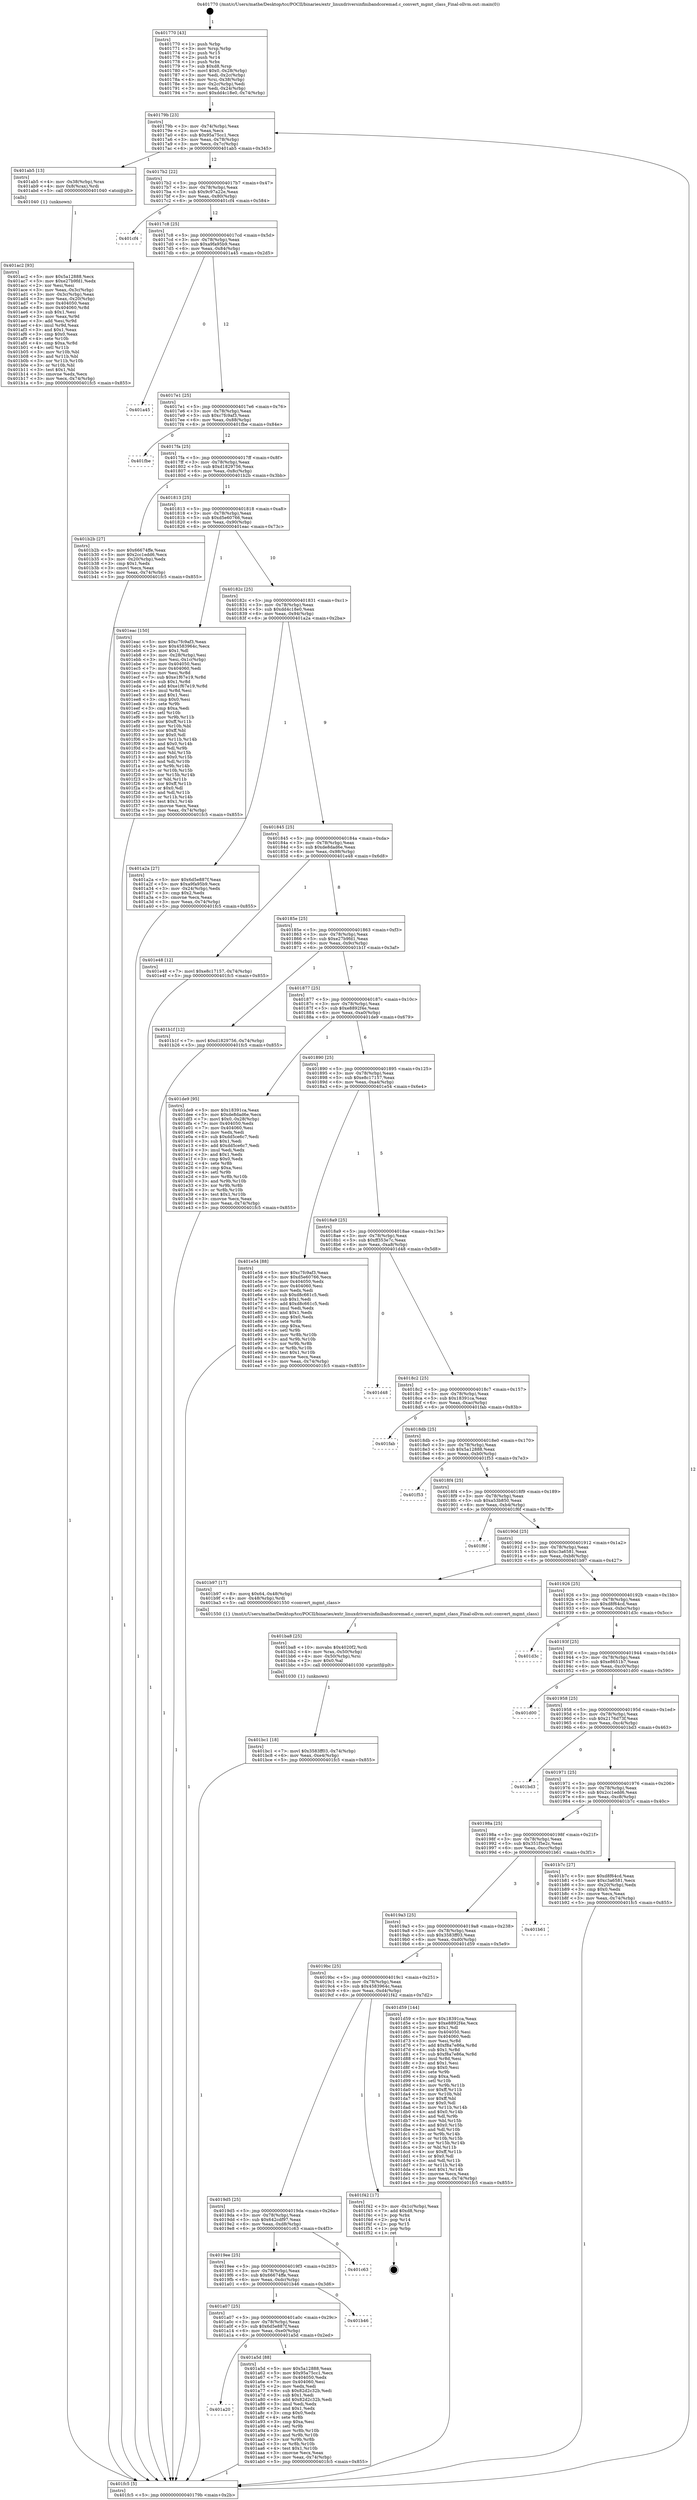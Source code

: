 digraph "0x401770" {
  label = "0x401770 (/mnt/c/Users/mathe/Desktop/tcc/POCII/binaries/extr_linuxdriversinfinibandcoremad.c_convert_mgmt_class_Final-ollvm.out::main(0))"
  labelloc = "t"
  node[shape=record]

  Entry [label="",width=0.3,height=0.3,shape=circle,fillcolor=black,style=filled]
  "0x40179b" [label="{
     0x40179b [23]\l
     | [instrs]\l
     &nbsp;&nbsp;0x40179b \<+3\>: mov -0x74(%rbp),%eax\l
     &nbsp;&nbsp;0x40179e \<+2\>: mov %eax,%ecx\l
     &nbsp;&nbsp;0x4017a0 \<+6\>: sub $0x95a75cc1,%ecx\l
     &nbsp;&nbsp;0x4017a6 \<+3\>: mov %eax,-0x78(%rbp)\l
     &nbsp;&nbsp;0x4017a9 \<+3\>: mov %ecx,-0x7c(%rbp)\l
     &nbsp;&nbsp;0x4017ac \<+6\>: je 0000000000401ab5 \<main+0x345\>\l
  }"]
  "0x401ab5" [label="{
     0x401ab5 [13]\l
     | [instrs]\l
     &nbsp;&nbsp;0x401ab5 \<+4\>: mov -0x38(%rbp),%rax\l
     &nbsp;&nbsp;0x401ab9 \<+4\>: mov 0x8(%rax),%rdi\l
     &nbsp;&nbsp;0x401abd \<+5\>: call 0000000000401040 \<atoi@plt\>\l
     | [calls]\l
     &nbsp;&nbsp;0x401040 \{1\} (unknown)\l
  }"]
  "0x4017b2" [label="{
     0x4017b2 [22]\l
     | [instrs]\l
     &nbsp;&nbsp;0x4017b2 \<+5\>: jmp 00000000004017b7 \<main+0x47\>\l
     &nbsp;&nbsp;0x4017b7 \<+3\>: mov -0x78(%rbp),%eax\l
     &nbsp;&nbsp;0x4017ba \<+5\>: sub $0x9c97a22e,%eax\l
     &nbsp;&nbsp;0x4017bf \<+3\>: mov %eax,-0x80(%rbp)\l
     &nbsp;&nbsp;0x4017c2 \<+6\>: je 0000000000401cf4 \<main+0x584\>\l
  }"]
  Exit [label="",width=0.3,height=0.3,shape=circle,fillcolor=black,style=filled,peripheries=2]
  "0x401cf4" [label="{
     0x401cf4\l
  }", style=dashed]
  "0x4017c8" [label="{
     0x4017c8 [25]\l
     | [instrs]\l
     &nbsp;&nbsp;0x4017c8 \<+5\>: jmp 00000000004017cd \<main+0x5d\>\l
     &nbsp;&nbsp;0x4017cd \<+3\>: mov -0x78(%rbp),%eax\l
     &nbsp;&nbsp;0x4017d0 \<+5\>: sub $0xa9fa95b9,%eax\l
     &nbsp;&nbsp;0x4017d5 \<+6\>: mov %eax,-0x84(%rbp)\l
     &nbsp;&nbsp;0x4017db \<+6\>: je 0000000000401a45 \<main+0x2d5\>\l
  }"]
  "0x401bc1" [label="{
     0x401bc1 [18]\l
     | [instrs]\l
     &nbsp;&nbsp;0x401bc1 \<+7\>: movl $0x3583ff03,-0x74(%rbp)\l
     &nbsp;&nbsp;0x401bc8 \<+6\>: mov %eax,-0xe4(%rbp)\l
     &nbsp;&nbsp;0x401bce \<+5\>: jmp 0000000000401fc5 \<main+0x855\>\l
  }"]
  "0x401a45" [label="{
     0x401a45\l
  }", style=dashed]
  "0x4017e1" [label="{
     0x4017e1 [25]\l
     | [instrs]\l
     &nbsp;&nbsp;0x4017e1 \<+5\>: jmp 00000000004017e6 \<main+0x76\>\l
     &nbsp;&nbsp;0x4017e6 \<+3\>: mov -0x78(%rbp),%eax\l
     &nbsp;&nbsp;0x4017e9 \<+5\>: sub $0xc7fc9af3,%eax\l
     &nbsp;&nbsp;0x4017ee \<+6\>: mov %eax,-0x88(%rbp)\l
     &nbsp;&nbsp;0x4017f4 \<+6\>: je 0000000000401fbe \<main+0x84e\>\l
  }"]
  "0x401ba8" [label="{
     0x401ba8 [25]\l
     | [instrs]\l
     &nbsp;&nbsp;0x401ba8 \<+10\>: movabs $0x4020f2,%rdi\l
     &nbsp;&nbsp;0x401bb2 \<+4\>: mov %rax,-0x50(%rbp)\l
     &nbsp;&nbsp;0x401bb6 \<+4\>: mov -0x50(%rbp),%rsi\l
     &nbsp;&nbsp;0x401bba \<+2\>: mov $0x0,%al\l
     &nbsp;&nbsp;0x401bbc \<+5\>: call 0000000000401030 \<printf@plt\>\l
     | [calls]\l
     &nbsp;&nbsp;0x401030 \{1\} (unknown)\l
  }"]
  "0x401fbe" [label="{
     0x401fbe\l
  }", style=dashed]
  "0x4017fa" [label="{
     0x4017fa [25]\l
     | [instrs]\l
     &nbsp;&nbsp;0x4017fa \<+5\>: jmp 00000000004017ff \<main+0x8f\>\l
     &nbsp;&nbsp;0x4017ff \<+3\>: mov -0x78(%rbp),%eax\l
     &nbsp;&nbsp;0x401802 \<+5\>: sub $0xd1829756,%eax\l
     &nbsp;&nbsp;0x401807 \<+6\>: mov %eax,-0x8c(%rbp)\l
     &nbsp;&nbsp;0x40180d \<+6\>: je 0000000000401b2b \<main+0x3bb\>\l
  }"]
  "0x401ac2" [label="{
     0x401ac2 [93]\l
     | [instrs]\l
     &nbsp;&nbsp;0x401ac2 \<+5\>: mov $0x5a12888,%ecx\l
     &nbsp;&nbsp;0x401ac7 \<+5\>: mov $0xe27b9fd1,%edx\l
     &nbsp;&nbsp;0x401acc \<+2\>: xor %esi,%esi\l
     &nbsp;&nbsp;0x401ace \<+3\>: mov %eax,-0x3c(%rbp)\l
     &nbsp;&nbsp;0x401ad1 \<+3\>: mov -0x3c(%rbp),%eax\l
     &nbsp;&nbsp;0x401ad4 \<+3\>: mov %eax,-0x20(%rbp)\l
     &nbsp;&nbsp;0x401ad7 \<+7\>: mov 0x404050,%eax\l
     &nbsp;&nbsp;0x401ade \<+8\>: mov 0x404060,%r8d\l
     &nbsp;&nbsp;0x401ae6 \<+3\>: sub $0x1,%esi\l
     &nbsp;&nbsp;0x401ae9 \<+3\>: mov %eax,%r9d\l
     &nbsp;&nbsp;0x401aec \<+3\>: add %esi,%r9d\l
     &nbsp;&nbsp;0x401aef \<+4\>: imul %r9d,%eax\l
     &nbsp;&nbsp;0x401af3 \<+3\>: and $0x1,%eax\l
     &nbsp;&nbsp;0x401af6 \<+3\>: cmp $0x0,%eax\l
     &nbsp;&nbsp;0x401af9 \<+4\>: sete %r10b\l
     &nbsp;&nbsp;0x401afd \<+4\>: cmp $0xa,%r8d\l
     &nbsp;&nbsp;0x401b01 \<+4\>: setl %r11b\l
     &nbsp;&nbsp;0x401b05 \<+3\>: mov %r10b,%bl\l
     &nbsp;&nbsp;0x401b08 \<+3\>: and %r11b,%bl\l
     &nbsp;&nbsp;0x401b0b \<+3\>: xor %r11b,%r10b\l
     &nbsp;&nbsp;0x401b0e \<+3\>: or %r10b,%bl\l
     &nbsp;&nbsp;0x401b11 \<+3\>: test $0x1,%bl\l
     &nbsp;&nbsp;0x401b14 \<+3\>: cmovne %edx,%ecx\l
     &nbsp;&nbsp;0x401b17 \<+3\>: mov %ecx,-0x74(%rbp)\l
     &nbsp;&nbsp;0x401b1a \<+5\>: jmp 0000000000401fc5 \<main+0x855\>\l
  }"]
  "0x401b2b" [label="{
     0x401b2b [27]\l
     | [instrs]\l
     &nbsp;&nbsp;0x401b2b \<+5\>: mov $0x66674ffe,%eax\l
     &nbsp;&nbsp;0x401b30 \<+5\>: mov $0x2cc1edd6,%ecx\l
     &nbsp;&nbsp;0x401b35 \<+3\>: mov -0x20(%rbp),%edx\l
     &nbsp;&nbsp;0x401b38 \<+3\>: cmp $0x1,%edx\l
     &nbsp;&nbsp;0x401b3b \<+3\>: cmovl %ecx,%eax\l
     &nbsp;&nbsp;0x401b3e \<+3\>: mov %eax,-0x74(%rbp)\l
     &nbsp;&nbsp;0x401b41 \<+5\>: jmp 0000000000401fc5 \<main+0x855\>\l
  }"]
  "0x401813" [label="{
     0x401813 [25]\l
     | [instrs]\l
     &nbsp;&nbsp;0x401813 \<+5\>: jmp 0000000000401818 \<main+0xa8\>\l
     &nbsp;&nbsp;0x401818 \<+3\>: mov -0x78(%rbp),%eax\l
     &nbsp;&nbsp;0x40181b \<+5\>: sub $0xd5e60766,%eax\l
     &nbsp;&nbsp;0x401820 \<+6\>: mov %eax,-0x90(%rbp)\l
     &nbsp;&nbsp;0x401826 \<+6\>: je 0000000000401eac \<main+0x73c\>\l
  }"]
  "0x401a20" [label="{
     0x401a20\l
  }", style=dashed]
  "0x401eac" [label="{
     0x401eac [150]\l
     | [instrs]\l
     &nbsp;&nbsp;0x401eac \<+5\>: mov $0xc7fc9af3,%eax\l
     &nbsp;&nbsp;0x401eb1 \<+5\>: mov $0x4583964c,%ecx\l
     &nbsp;&nbsp;0x401eb6 \<+2\>: mov $0x1,%dl\l
     &nbsp;&nbsp;0x401eb8 \<+3\>: mov -0x28(%rbp),%esi\l
     &nbsp;&nbsp;0x401ebb \<+3\>: mov %esi,-0x1c(%rbp)\l
     &nbsp;&nbsp;0x401ebe \<+7\>: mov 0x404050,%esi\l
     &nbsp;&nbsp;0x401ec5 \<+7\>: mov 0x404060,%edi\l
     &nbsp;&nbsp;0x401ecc \<+3\>: mov %esi,%r8d\l
     &nbsp;&nbsp;0x401ecf \<+7\>: sub $0xe1f67e19,%r8d\l
     &nbsp;&nbsp;0x401ed6 \<+4\>: sub $0x1,%r8d\l
     &nbsp;&nbsp;0x401eda \<+7\>: add $0xe1f67e19,%r8d\l
     &nbsp;&nbsp;0x401ee1 \<+4\>: imul %r8d,%esi\l
     &nbsp;&nbsp;0x401ee5 \<+3\>: and $0x1,%esi\l
     &nbsp;&nbsp;0x401ee8 \<+3\>: cmp $0x0,%esi\l
     &nbsp;&nbsp;0x401eeb \<+4\>: sete %r9b\l
     &nbsp;&nbsp;0x401eef \<+3\>: cmp $0xa,%edi\l
     &nbsp;&nbsp;0x401ef2 \<+4\>: setl %r10b\l
     &nbsp;&nbsp;0x401ef6 \<+3\>: mov %r9b,%r11b\l
     &nbsp;&nbsp;0x401ef9 \<+4\>: xor $0xff,%r11b\l
     &nbsp;&nbsp;0x401efd \<+3\>: mov %r10b,%bl\l
     &nbsp;&nbsp;0x401f00 \<+3\>: xor $0xff,%bl\l
     &nbsp;&nbsp;0x401f03 \<+3\>: xor $0x0,%dl\l
     &nbsp;&nbsp;0x401f06 \<+3\>: mov %r11b,%r14b\l
     &nbsp;&nbsp;0x401f09 \<+4\>: and $0x0,%r14b\l
     &nbsp;&nbsp;0x401f0d \<+3\>: and %dl,%r9b\l
     &nbsp;&nbsp;0x401f10 \<+3\>: mov %bl,%r15b\l
     &nbsp;&nbsp;0x401f13 \<+4\>: and $0x0,%r15b\l
     &nbsp;&nbsp;0x401f17 \<+3\>: and %dl,%r10b\l
     &nbsp;&nbsp;0x401f1a \<+3\>: or %r9b,%r14b\l
     &nbsp;&nbsp;0x401f1d \<+3\>: or %r10b,%r15b\l
     &nbsp;&nbsp;0x401f20 \<+3\>: xor %r15b,%r14b\l
     &nbsp;&nbsp;0x401f23 \<+3\>: or %bl,%r11b\l
     &nbsp;&nbsp;0x401f26 \<+4\>: xor $0xff,%r11b\l
     &nbsp;&nbsp;0x401f2a \<+3\>: or $0x0,%dl\l
     &nbsp;&nbsp;0x401f2d \<+3\>: and %dl,%r11b\l
     &nbsp;&nbsp;0x401f30 \<+3\>: or %r11b,%r14b\l
     &nbsp;&nbsp;0x401f33 \<+4\>: test $0x1,%r14b\l
     &nbsp;&nbsp;0x401f37 \<+3\>: cmovne %ecx,%eax\l
     &nbsp;&nbsp;0x401f3a \<+3\>: mov %eax,-0x74(%rbp)\l
     &nbsp;&nbsp;0x401f3d \<+5\>: jmp 0000000000401fc5 \<main+0x855\>\l
  }"]
  "0x40182c" [label="{
     0x40182c [25]\l
     | [instrs]\l
     &nbsp;&nbsp;0x40182c \<+5\>: jmp 0000000000401831 \<main+0xc1\>\l
     &nbsp;&nbsp;0x401831 \<+3\>: mov -0x78(%rbp),%eax\l
     &nbsp;&nbsp;0x401834 \<+5\>: sub $0xdd4c18e0,%eax\l
     &nbsp;&nbsp;0x401839 \<+6\>: mov %eax,-0x94(%rbp)\l
     &nbsp;&nbsp;0x40183f \<+6\>: je 0000000000401a2a \<main+0x2ba\>\l
  }"]
  "0x401a5d" [label="{
     0x401a5d [88]\l
     | [instrs]\l
     &nbsp;&nbsp;0x401a5d \<+5\>: mov $0x5a12888,%eax\l
     &nbsp;&nbsp;0x401a62 \<+5\>: mov $0x95a75cc1,%ecx\l
     &nbsp;&nbsp;0x401a67 \<+7\>: mov 0x404050,%edx\l
     &nbsp;&nbsp;0x401a6e \<+7\>: mov 0x404060,%esi\l
     &nbsp;&nbsp;0x401a75 \<+2\>: mov %edx,%edi\l
     &nbsp;&nbsp;0x401a77 \<+6\>: sub $0x82d2c32b,%edi\l
     &nbsp;&nbsp;0x401a7d \<+3\>: sub $0x1,%edi\l
     &nbsp;&nbsp;0x401a80 \<+6\>: add $0x82d2c32b,%edi\l
     &nbsp;&nbsp;0x401a86 \<+3\>: imul %edi,%edx\l
     &nbsp;&nbsp;0x401a89 \<+3\>: and $0x1,%edx\l
     &nbsp;&nbsp;0x401a8c \<+3\>: cmp $0x0,%edx\l
     &nbsp;&nbsp;0x401a8f \<+4\>: sete %r8b\l
     &nbsp;&nbsp;0x401a93 \<+3\>: cmp $0xa,%esi\l
     &nbsp;&nbsp;0x401a96 \<+4\>: setl %r9b\l
     &nbsp;&nbsp;0x401a9a \<+3\>: mov %r8b,%r10b\l
     &nbsp;&nbsp;0x401a9d \<+3\>: and %r9b,%r10b\l
     &nbsp;&nbsp;0x401aa0 \<+3\>: xor %r9b,%r8b\l
     &nbsp;&nbsp;0x401aa3 \<+3\>: or %r8b,%r10b\l
     &nbsp;&nbsp;0x401aa6 \<+4\>: test $0x1,%r10b\l
     &nbsp;&nbsp;0x401aaa \<+3\>: cmovne %ecx,%eax\l
     &nbsp;&nbsp;0x401aad \<+3\>: mov %eax,-0x74(%rbp)\l
     &nbsp;&nbsp;0x401ab0 \<+5\>: jmp 0000000000401fc5 \<main+0x855\>\l
  }"]
  "0x401a2a" [label="{
     0x401a2a [27]\l
     | [instrs]\l
     &nbsp;&nbsp;0x401a2a \<+5\>: mov $0x6d5e887f,%eax\l
     &nbsp;&nbsp;0x401a2f \<+5\>: mov $0xa9fa95b9,%ecx\l
     &nbsp;&nbsp;0x401a34 \<+3\>: mov -0x24(%rbp),%edx\l
     &nbsp;&nbsp;0x401a37 \<+3\>: cmp $0x2,%edx\l
     &nbsp;&nbsp;0x401a3a \<+3\>: cmovne %ecx,%eax\l
     &nbsp;&nbsp;0x401a3d \<+3\>: mov %eax,-0x74(%rbp)\l
     &nbsp;&nbsp;0x401a40 \<+5\>: jmp 0000000000401fc5 \<main+0x855\>\l
  }"]
  "0x401845" [label="{
     0x401845 [25]\l
     | [instrs]\l
     &nbsp;&nbsp;0x401845 \<+5\>: jmp 000000000040184a \<main+0xda\>\l
     &nbsp;&nbsp;0x40184a \<+3\>: mov -0x78(%rbp),%eax\l
     &nbsp;&nbsp;0x40184d \<+5\>: sub $0xde8dad6e,%eax\l
     &nbsp;&nbsp;0x401852 \<+6\>: mov %eax,-0x98(%rbp)\l
     &nbsp;&nbsp;0x401858 \<+6\>: je 0000000000401e48 \<main+0x6d8\>\l
  }"]
  "0x401fc5" [label="{
     0x401fc5 [5]\l
     | [instrs]\l
     &nbsp;&nbsp;0x401fc5 \<+5\>: jmp 000000000040179b \<main+0x2b\>\l
  }"]
  "0x401770" [label="{
     0x401770 [43]\l
     | [instrs]\l
     &nbsp;&nbsp;0x401770 \<+1\>: push %rbp\l
     &nbsp;&nbsp;0x401771 \<+3\>: mov %rsp,%rbp\l
     &nbsp;&nbsp;0x401774 \<+2\>: push %r15\l
     &nbsp;&nbsp;0x401776 \<+2\>: push %r14\l
     &nbsp;&nbsp;0x401778 \<+1\>: push %rbx\l
     &nbsp;&nbsp;0x401779 \<+7\>: sub $0xd8,%rsp\l
     &nbsp;&nbsp;0x401780 \<+7\>: movl $0x0,-0x28(%rbp)\l
     &nbsp;&nbsp;0x401787 \<+3\>: mov %edi,-0x2c(%rbp)\l
     &nbsp;&nbsp;0x40178a \<+4\>: mov %rsi,-0x38(%rbp)\l
     &nbsp;&nbsp;0x40178e \<+3\>: mov -0x2c(%rbp),%edi\l
     &nbsp;&nbsp;0x401791 \<+3\>: mov %edi,-0x24(%rbp)\l
     &nbsp;&nbsp;0x401794 \<+7\>: movl $0xdd4c18e0,-0x74(%rbp)\l
  }"]
  "0x401a07" [label="{
     0x401a07 [25]\l
     | [instrs]\l
     &nbsp;&nbsp;0x401a07 \<+5\>: jmp 0000000000401a0c \<main+0x29c\>\l
     &nbsp;&nbsp;0x401a0c \<+3\>: mov -0x78(%rbp),%eax\l
     &nbsp;&nbsp;0x401a0f \<+5\>: sub $0x6d5e887f,%eax\l
     &nbsp;&nbsp;0x401a14 \<+6\>: mov %eax,-0xe0(%rbp)\l
     &nbsp;&nbsp;0x401a1a \<+6\>: je 0000000000401a5d \<main+0x2ed\>\l
  }"]
  "0x401e48" [label="{
     0x401e48 [12]\l
     | [instrs]\l
     &nbsp;&nbsp;0x401e48 \<+7\>: movl $0xe8c17157,-0x74(%rbp)\l
     &nbsp;&nbsp;0x401e4f \<+5\>: jmp 0000000000401fc5 \<main+0x855\>\l
  }"]
  "0x40185e" [label="{
     0x40185e [25]\l
     | [instrs]\l
     &nbsp;&nbsp;0x40185e \<+5\>: jmp 0000000000401863 \<main+0xf3\>\l
     &nbsp;&nbsp;0x401863 \<+3\>: mov -0x78(%rbp),%eax\l
     &nbsp;&nbsp;0x401866 \<+5\>: sub $0xe27b9fd1,%eax\l
     &nbsp;&nbsp;0x40186b \<+6\>: mov %eax,-0x9c(%rbp)\l
     &nbsp;&nbsp;0x401871 \<+6\>: je 0000000000401b1f \<main+0x3af\>\l
  }"]
  "0x401b46" [label="{
     0x401b46\l
  }", style=dashed]
  "0x401b1f" [label="{
     0x401b1f [12]\l
     | [instrs]\l
     &nbsp;&nbsp;0x401b1f \<+7\>: movl $0xd1829756,-0x74(%rbp)\l
     &nbsp;&nbsp;0x401b26 \<+5\>: jmp 0000000000401fc5 \<main+0x855\>\l
  }"]
  "0x401877" [label="{
     0x401877 [25]\l
     | [instrs]\l
     &nbsp;&nbsp;0x401877 \<+5\>: jmp 000000000040187c \<main+0x10c\>\l
     &nbsp;&nbsp;0x40187c \<+3\>: mov -0x78(%rbp),%eax\l
     &nbsp;&nbsp;0x40187f \<+5\>: sub $0xe8892f4e,%eax\l
     &nbsp;&nbsp;0x401884 \<+6\>: mov %eax,-0xa0(%rbp)\l
     &nbsp;&nbsp;0x40188a \<+6\>: je 0000000000401de9 \<main+0x679\>\l
  }"]
  "0x4019ee" [label="{
     0x4019ee [25]\l
     | [instrs]\l
     &nbsp;&nbsp;0x4019ee \<+5\>: jmp 00000000004019f3 \<main+0x283\>\l
     &nbsp;&nbsp;0x4019f3 \<+3\>: mov -0x78(%rbp),%eax\l
     &nbsp;&nbsp;0x4019f6 \<+5\>: sub $0x66674ffe,%eax\l
     &nbsp;&nbsp;0x4019fb \<+6\>: mov %eax,-0xdc(%rbp)\l
     &nbsp;&nbsp;0x401a01 \<+6\>: je 0000000000401b46 \<main+0x3d6\>\l
  }"]
  "0x401de9" [label="{
     0x401de9 [95]\l
     | [instrs]\l
     &nbsp;&nbsp;0x401de9 \<+5\>: mov $0x18391ca,%eax\l
     &nbsp;&nbsp;0x401dee \<+5\>: mov $0xde8dad6e,%ecx\l
     &nbsp;&nbsp;0x401df3 \<+7\>: movl $0x0,-0x28(%rbp)\l
     &nbsp;&nbsp;0x401dfa \<+7\>: mov 0x404050,%edx\l
     &nbsp;&nbsp;0x401e01 \<+7\>: mov 0x404060,%esi\l
     &nbsp;&nbsp;0x401e08 \<+2\>: mov %edx,%edi\l
     &nbsp;&nbsp;0x401e0a \<+6\>: sub $0xdd5ce6c7,%edi\l
     &nbsp;&nbsp;0x401e10 \<+3\>: sub $0x1,%edi\l
     &nbsp;&nbsp;0x401e13 \<+6\>: add $0xdd5ce6c7,%edi\l
     &nbsp;&nbsp;0x401e19 \<+3\>: imul %edi,%edx\l
     &nbsp;&nbsp;0x401e1c \<+3\>: and $0x1,%edx\l
     &nbsp;&nbsp;0x401e1f \<+3\>: cmp $0x0,%edx\l
     &nbsp;&nbsp;0x401e22 \<+4\>: sete %r8b\l
     &nbsp;&nbsp;0x401e26 \<+3\>: cmp $0xa,%esi\l
     &nbsp;&nbsp;0x401e29 \<+4\>: setl %r9b\l
     &nbsp;&nbsp;0x401e2d \<+3\>: mov %r8b,%r10b\l
     &nbsp;&nbsp;0x401e30 \<+3\>: and %r9b,%r10b\l
     &nbsp;&nbsp;0x401e33 \<+3\>: xor %r9b,%r8b\l
     &nbsp;&nbsp;0x401e36 \<+3\>: or %r8b,%r10b\l
     &nbsp;&nbsp;0x401e39 \<+4\>: test $0x1,%r10b\l
     &nbsp;&nbsp;0x401e3d \<+3\>: cmovne %ecx,%eax\l
     &nbsp;&nbsp;0x401e40 \<+3\>: mov %eax,-0x74(%rbp)\l
     &nbsp;&nbsp;0x401e43 \<+5\>: jmp 0000000000401fc5 \<main+0x855\>\l
  }"]
  "0x401890" [label="{
     0x401890 [25]\l
     | [instrs]\l
     &nbsp;&nbsp;0x401890 \<+5\>: jmp 0000000000401895 \<main+0x125\>\l
     &nbsp;&nbsp;0x401895 \<+3\>: mov -0x78(%rbp),%eax\l
     &nbsp;&nbsp;0x401898 \<+5\>: sub $0xe8c17157,%eax\l
     &nbsp;&nbsp;0x40189d \<+6\>: mov %eax,-0xa4(%rbp)\l
     &nbsp;&nbsp;0x4018a3 \<+6\>: je 0000000000401e54 \<main+0x6e4\>\l
  }"]
  "0x401c63" [label="{
     0x401c63\l
  }", style=dashed]
  "0x401e54" [label="{
     0x401e54 [88]\l
     | [instrs]\l
     &nbsp;&nbsp;0x401e54 \<+5\>: mov $0xc7fc9af3,%eax\l
     &nbsp;&nbsp;0x401e59 \<+5\>: mov $0xd5e60766,%ecx\l
     &nbsp;&nbsp;0x401e5e \<+7\>: mov 0x404050,%edx\l
     &nbsp;&nbsp;0x401e65 \<+7\>: mov 0x404060,%esi\l
     &nbsp;&nbsp;0x401e6c \<+2\>: mov %edx,%edi\l
     &nbsp;&nbsp;0x401e6e \<+6\>: sub $0xd8c661c5,%edi\l
     &nbsp;&nbsp;0x401e74 \<+3\>: sub $0x1,%edi\l
     &nbsp;&nbsp;0x401e77 \<+6\>: add $0xd8c661c5,%edi\l
     &nbsp;&nbsp;0x401e7d \<+3\>: imul %edi,%edx\l
     &nbsp;&nbsp;0x401e80 \<+3\>: and $0x1,%edx\l
     &nbsp;&nbsp;0x401e83 \<+3\>: cmp $0x0,%edx\l
     &nbsp;&nbsp;0x401e86 \<+4\>: sete %r8b\l
     &nbsp;&nbsp;0x401e8a \<+3\>: cmp $0xa,%esi\l
     &nbsp;&nbsp;0x401e8d \<+4\>: setl %r9b\l
     &nbsp;&nbsp;0x401e91 \<+3\>: mov %r8b,%r10b\l
     &nbsp;&nbsp;0x401e94 \<+3\>: and %r9b,%r10b\l
     &nbsp;&nbsp;0x401e97 \<+3\>: xor %r9b,%r8b\l
     &nbsp;&nbsp;0x401e9a \<+3\>: or %r8b,%r10b\l
     &nbsp;&nbsp;0x401e9d \<+4\>: test $0x1,%r10b\l
     &nbsp;&nbsp;0x401ea1 \<+3\>: cmovne %ecx,%eax\l
     &nbsp;&nbsp;0x401ea4 \<+3\>: mov %eax,-0x74(%rbp)\l
     &nbsp;&nbsp;0x401ea7 \<+5\>: jmp 0000000000401fc5 \<main+0x855\>\l
  }"]
  "0x4018a9" [label="{
     0x4018a9 [25]\l
     | [instrs]\l
     &nbsp;&nbsp;0x4018a9 \<+5\>: jmp 00000000004018ae \<main+0x13e\>\l
     &nbsp;&nbsp;0x4018ae \<+3\>: mov -0x78(%rbp),%eax\l
     &nbsp;&nbsp;0x4018b1 \<+5\>: sub $0xff353e7c,%eax\l
     &nbsp;&nbsp;0x4018b6 \<+6\>: mov %eax,-0xa8(%rbp)\l
     &nbsp;&nbsp;0x4018bc \<+6\>: je 0000000000401d48 \<main+0x5d8\>\l
  }"]
  "0x4019d5" [label="{
     0x4019d5 [25]\l
     | [instrs]\l
     &nbsp;&nbsp;0x4019d5 \<+5\>: jmp 00000000004019da \<main+0x26a\>\l
     &nbsp;&nbsp;0x4019da \<+3\>: mov -0x78(%rbp),%eax\l
     &nbsp;&nbsp;0x4019dd \<+5\>: sub $0x642cdf97,%eax\l
     &nbsp;&nbsp;0x4019e2 \<+6\>: mov %eax,-0xd8(%rbp)\l
     &nbsp;&nbsp;0x4019e8 \<+6\>: je 0000000000401c63 \<main+0x4f3\>\l
  }"]
  "0x401d48" [label="{
     0x401d48\l
  }", style=dashed]
  "0x4018c2" [label="{
     0x4018c2 [25]\l
     | [instrs]\l
     &nbsp;&nbsp;0x4018c2 \<+5\>: jmp 00000000004018c7 \<main+0x157\>\l
     &nbsp;&nbsp;0x4018c7 \<+3\>: mov -0x78(%rbp),%eax\l
     &nbsp;&nbsp;0x4018ca \<+5\>: sub $0x18391ca,%eax\l
     &nbsp;&nbsp;0x4018cf \<+6\>: mov %eax,-0xac(%rbp)\l
     &nbsp;&nbsp;0x4018d5 \<+6\>: je 0000000000401fab \<main+0x83b\>\l
  }"]
  "0x401f42" [label="{
     0x401f42 [17]\l
     | [instrs]\l
     &nbsp;&nbsp;0x401f42 \<+3\>: mov -0x1c(%rbp),%eax\l
     &nbsp;&nbsp;0x401f45 \<+7\>: add $0xd8,%rsp\l
     &nbsp;&nbsp;0x401f4c \<+1\>: pop %rbx\l
     &nbsp;&nbsp;0x401f4d \<+2\>: pop %r14\l
     &nbsp;&nbsp;0x401f4f \<+2\>: pop %r15\l
     &nbsp;&nbsp;0x401f51 \<+1\>: pop %rbp\l
     &nbsp;&nbsp;0x401f52 \<+1\>: ret\l
  }"]
  "0x401fab" [label="{
     0x401fab\l
  }", style=dashed]
  "0x4018db" [label="{
     0x4018db [25]\l
     | [instrs]\l
     &nbsp;&nbsp;0x4018db \<+5\>: jmp 00000000004018e0 \<main+0x170\>\l
     &nbsp;&nbsp;0x4018e0 \<+3\>: mov -0x78(%rbp),%eax\l
     &nbsp;&nbsp;0x4018e3 \<+5\>: sub $0x5a12888,%eax\l
     &nbsp;&nbsp;0x4018e8 \<+6\>: mov %eax,-0xb0(%rbp)\l
     &nbsp;&nbsp;0x4018ee \<+6\>: je 0000000000401f53 \<main+0x7e3\>\l
  }"]
  "0x4019bc" [label="{
     0x4019bc [25]\l
     | [instrs]\l
     &nbsp;&nbsp;0x4019bc \<+5\>: jmp 00000000004019c1 \<main+0x251\>\l
     &nbsp;&nbsp;0x4019c1 \<+3\>: mov -0x78(%rbp),%eax\l
     &nbsp;&nbsp;0x4019c4 \<+5\>: sub $0x4583964c,%eax\l
     &nbsp;&nbsp;0x4019c9 \<+6\>: mov %eax,-0xd4(%rbp)\l
     &nbsp;&nbsp;0x4019cf \<+6\>: je 0000000000401f42 \<main+0x7d2\>\l
  }"]
  "0x401f53" [label="{
     0x401f53\l
  }", style=dashed]
  "0x4018f4" [label="{
     0x4018f4 [25]\l
     | [instrs]\l
     &nbsp;&nbsp;0x4018f4 \<+5\>: jmp 00000000004018f9 \<main+0x189\>\l
     &nbsp;&nbsp;0x4018f9 \<+3\>: mov -0x78(%rbp),%eax\l
     &nbsp;&nbsp;0x4018fc \<+5\>: sub $0xa53b850,%eax\l
     &nbsp;&nbsp;0x401901 \<+6\>: mov %eax,-0xb4(%rbp)\l
     &nbsp;&nbsp;0x401907 \<+6\>: je 0000000000401f6f \<main+0x7ff\>\l
  }"]
  "0x401d59" [label="{
     0x401d59 [144]\l
     | [instrs]\l
     &nbsp;&nbsp;0x401d59 \<+5\>: mov $0x18391ca,%eax\l
     &nbsp;&nbsp;0x401d5e \<+5\>: mov $0xe8892f4e,%ecx\l
     &nbsp;&nbsp;0x401d63 \<+2\>: mov $0x1,%dl\l
     &nbsp;&nbsp;0x401d65 \<+7\>: mov 0x404050,%esi\l
     &nbsp;&nbsp;0x401d6c \<+7\>: mov 0x404060,%edi\l
     &nbsp;&nbsp;0x401d73 \<+3\>: mov %esi,%r8d\l
     &nbsp;&nbsp;0x401d76 \<+7\>: add $0xf8a7e86a,%r8d\l
     &nbsp;&nbsp;0x401d7d \<+4\>: sub $0x1,%r8d\l
     &nbsp;&nbsp;0x401d81 \<+7\>: sub $0xf8a7e86a,%r8d\l
     &nbsp;&nbsp;0x401d88 \<+4\>: imul %r8d,%esi\l
     &nbsp;&nbsp;0x401d8c \<+3\>: and $0x1,%esi\l
     &nbsp;&nbsp;0x401d8f \<+3\>: cmp $0x0,%esi\l
     &nbsp;&nbsp;0x401d92 \<+4\>: sete %r9b\l
     &nbsp;&nbsp;0x401d96 \<+3\>: cmp $0xa,%edi\l
     &nbsp;&nbsp;0x401d99 \<+4\>: setl %r10b\l
     &nbsp;&nbsp;0x401d9d \<+3\>: mov %r9b,%r11b\l
     &nbsp;&nbsp;0x401da0 \<+4\>: xor $0xff,%r11b\l
     &nbsp;&nbsp;0x401da4 \<+3\>: mov %r10b,%bl\l
     &nbsp;&nbsp;0x401da7 \<+3\>: xor $0xff,%bl\l
     &nbsp;&nbsp;0x401daa \<+3\>: xor $0x0,%dl\l
     &nbsp;&nbsp;0x401dad \<+3\>: mov %r11b,%r14b\l
     &nbsp;&nbsp;0x401db0 \<+4\>: and $0x0,%r14b\l
     &nbsp;&nbsp;0x401db4 \<+3\>: and %dl,%r9b\l
     &nbsp;&nbsp;0x401db7 \<+3\>: mov %bl,%r15b\l
     &nbsp;&nbsp;0x401dba \<+4\>: and $0x0,%r15b\l
     &nbsp;&nbsp;0x401dbe \<+3\>: and %dl,%r10b\l
     &nbsp;&nbsp;0x401dc1 \<+3\>: or %r9b,%r14b\l
     &nbsp;&nbsp;0x401dc4 \<+3\>: or %r10b,%r15b\l
     &nbsp;&nbsp;0x401dc7 \<+3\>: xor %r15b,%r14b\l
     &nbsp;&nbsp;0x401dca \<+3\>: or %bl,%r11b\l
     &nbsp;&nbsp;0x401dcd \<+4\>: xor $0xff,%r11b\l
     &nbsp;&nbsp;0x401dd1 \<+3\>: or $0x0,%dl\l
     &nbsp;&nbsp;0x401dd4 \<+3\>: and %dl,%r11b\l
     &nbsp;&nbsp;0x401dd7 \<+3\>: or %r11b,%r14b\l
     &nbsp;&nbsp;0x401dda \<+4\>: test $0x1,%r14b\l
     &nbsp;&nbsp;0x401dde \<+3\>: cmovne %ecx,%eax\l
     &nbsp;&nbsp;0x401de1 \<+3\>: mov %eax,-0x74(%rbp)\l
     &nbsp;&nbsp;0x401de4 \<+5\>: jmp 0000000000401fc5 \<main+0x855\>\l
  }"]
  "0x401f6f" [label="{
     0x401f6f\l
  }", style=dashed]
  "0x40190d" [label="{
     0x40190d [25]\l
     | [instrs]\l
     &nbsp;&nbsp;0x40190d \<+5\>: jmp 0000000000401912 \<main+0x1a2\>\l
     &nbsp;&nbsp;0x401912 \<+3\>: mov -0x78(%rbp),%eax\l
     &nbsp;&nbsp;0x401915 \<+5\>: sub $0xc3a6581,%eax\l
     &nbsp;&nbsp;0x40191a \<+6\>: mov %eax,-0xb8(%rbp)\l
     &nbsp;&nbsp;0x401920 \<+6\>: je 0000000000401b97 \<main+0x427\>\l
  }"]
  "0x4019a3" [label="{
     0x4019a3 [25]\l
     | [instrs]\l
     &nbsp;&nbsp;0x4019a3 \<+5\>: jmp 00000000004019a8 \<main+0x238\>\l
     &nbsp;&nbsp;0x4019a8 \<+3\>: mov -0x78(%rbp),%eax\l
     &nbsp;&nbsp;0x4019ab \<+5\>: sub $0x3583ff03,%eax\l
     &nbsp;&nbsp;0x4019b0 \<+6\>: mov %eax,-0xd0(%rbp)\l
     &nbsp;&nbsp;0x4019b6 \<+6\>: je 0000000000401d59 \<main+0x5e9\>\l
  }"]
  "0x401b97" [label="{
     0x401b97 [17]\l
     | [instrs]\l
     &nbsp;&nbsp;0x401b97 \<+8\>: movq $0x64,-0x48(%rbp)\l
     &nbsp;&nbsp;0x401b9f \<+4\>: mov -0x48(%rbp),%rdi\l
     &nbsp;&nbsp;0x401ba3 \<+5\>: call 0000000000401550 \<convert_mgmt_class\>\l
     | [calls]\l
     &nbsp;&nbsp;0x401550 \{1\} (/mnt/c/Users/mathe/Desktop/tcc/POCII/binaries/extr_linuxdriversinfinibandcoremad.c_convert_mgmt_class_Final-ollvm.out::convert_mgmt_class)\l
  }"]
  "0x401926" [label="{
     0x401926 [25]\l
     | [instrs]\l
     &nbsp;&nbsp;0x401926 \<+5\>: jmp 000000000040192b \<main+0x1bb\>\l
     &nbsp;&nbsp;0x40192b \<+3\>: mov -0x78(%rbp),%eax\l
     &nbsp;&nbsp;0x40192e \<+5\>: sub $0xd8f64cd,%eax\l
     &nbsp;&nbsp;0x401933 \<+6\>: mov %eax,-0xbc(%rbp)\l
     &nbsp;&nbsp;0x401939 \<+6\>: je 0000000000401d3c \<main+0x5cc\>\l
  }"]
  "0x401b61" [label="{
     0x401b61\l
  }", style=dashed]
  "0x401d3c" [label="{
     0x401d3c\l
  }", style=dashed]
  "0x40193f" [label="{
     0x40193f [25]\l
     | [instrs]\l
     &nbsp;&nbsp;0x40193f \<+5\>: jmp 0000000000401944 \<main+0x1d4\>\l
     &nbsp;&nbsp;0x401944 \<+3\>: mov -0x78(%rbp),%eax\l
     &nbsp;&nbsp;0x401947 \<+5\>: sub $0xe8651b7,%eax\l
     &nbsp;&nbsp;0x40194c \<+6\>: mov %eax,-0xc0(%rbp)\l
     &nbsp;&nbsp;0x401952 \<+6\>: je 0000000000401d00 \<main+0x590\>\l
  }"]
  "0x40198a" [label="{
     0x40198a [25]\l
     | [instrs]\l
     &nbsp;&nbsp;0x40198a \<+5\>: jmp 000000000040198f \<main+0x21f\>\l
     &nbsp;&nbsp;0x40198f \<+3\>: mov -0x78(%rbp),%eax\l
     &nbsp;&nbsp;0x401992 \<+5\>: sub $0x351f5e2c,%eax\l
     &nbsp;&nbsp;0x401997 \<+6\>: mov %eax,-0xcc(%rbp)\l
     &nbsp;&nbsp;0x40199d \<+6\>: je 0000000000401b61 \<main+0x3f1\>\l
  }"]
  "0x401d00" [label="{
     0x401d00\l
  }", style=dashed]
  "0x401958" [label="{
     0x401958 [25]\l
     | [instrs]\l
     &nbsp;&nbsp;0x401958 \<+5\>: jmp 000000000040195d \<main+0x1ed\>\l
     &nbsp;&nbsp;0x40195d \<+3\>: mov -0x78(%rbp),%eax\l
     &nbsp;&nbsp;0x401960 \<+5\>: sub $0x2176d73f,%eax\l
     &nbsp;&nbsp;0x401965 \<+6\>: mov %eax,-0xc4(%rbp)\l
     &nbsp;&nbsp;0x40196b \<+6\>: je 0000000000401bd3 \<main+0x463\>\l
  }"]
  "0x401b7c" [label="{
     0x401b7c [27]\l
     | [instrs]\l
     &nbsp;&nbsp;0x401b7c \<+5\>: mov $0xd8f64cd,%eax\l
     &nbsp;&nbsp;0x401b81 \<+5\>: mov $0xc3a6581,%ecx\l
     &nbsp;&nbsp;0x401b86 \<+3\>: mov -0x20(%rbp),%edx\l
     &nbsp;&nbsp;0x401b89 \<+3\>: cmp $0x0,%edx\l
     &nbsp;&nbsp;0x401b8c \<+3\>: cmove %ecx,%eax\l
     &nbsp;&nbsp;0x401b8f \<+3\>: mov %eax,-0x74(%rbp)\l
     &nbsp;&nbsp;0x401b92 \<+5\>: jmp 0000000000401fc5 \<main+0x855\>\l
  }"]
  "0x401bd3" [label="{
     0x401bd3\l
  }", style=dashed]
  "0x401971" [label="{
     0x401971 [25]\l
     | [instrs]\l
     &nbsp;&nbsp;0x401971 \<+5\>: jmp 0000000000401976 \<main+0x206\>\l
     &nbsp;&nbsp;0x401976 \<+3\>: mov -0x78(%rbp),%eax\l
     &nbsp;&nbsp;0x401979 \<+5\>: sub $0x2cc1edd6,%eax\l
     &nbsp;&nbsp;0x40197e \<+6\>: mov %eax,-0xc8(%rbp)\l
     &nbsp;&nbsp;0x401984 \<+6\>: je 0000000000401b7c \<main+0x40c\>\l
  }"]
  Entry -> "0x401770" [label=" 1"]
  "0x40179b" -> "0x401ab5" [label=" 1"]
  "0x40179b" -> "0x4017b2" [label=" 12"]
  "0x401f42" -> Exit [label=" 1"]
  "0x4017b2" -> "0x401cf4" [label=" 0"]
  "0x4017b2" -> "0x4017c8" [label=" 12"]
  "0x401eac" -> "0x401fc5" [label=" 1"]
  "0x4017c8" -> "0x401a45" [label=" 0"]
  "0x4017c8" -> "0x4017e1" [label=" 12"]
  "0x401e54" -> "0x401fc5" [label=" 1"]
  "0x4017e1" -> "0x401fbe" [label=" 0"]
  "0x4017e1" -> "0x4017fa" [label=" 12"]
  "0x401e48" -> "0x401fc5" [label=" 1"]
  "0x4017fa" -> "0x401b2b" [label=" 1"]
  "0x4017fa" -> "0x401813" [label=" 11"]
  "0x401de9" -> "0x401fc5" [label=" 1"]
  "0x401813" -> "0x401eac" [label=" 1"]
  "0x401813" -> "0x40182c" [label=" 10"]
  "0x401d59" -> "0x401fc5" [label=" 1"]
  "0x40182c" -> "0x401a2a" [label=" 1"]
  "0x40182c" -> "0x401845" [label=" 9"]
  "0x401a2a" -> "0x401fc5" [label=" 1"]
  "0x401770" -> "0x40179b" [label=" 1"]
  "0x401fc5" -> "0x40179b" [label=" 12"]
  "0x401bc1" -> "0x401fc5" [label=" 1"]
  "0x401845" -> "0x401e48" [label=" 1"]
  "0x401845" -> "0x40185e" [label=" 8"]
  "0x401b97" -> "0x401ba8" [label=" 1"]
  "0x40185e" -> "0x401b1f" [label=" 1"]
  "0x40185e" -> "0x401877" [label=" 7"]
  "0x401b7c" -> "0x401fc5" [label=" 1"]
  "0x401877" -> "0x401de9" [label=" 1"]
  "0x401877" -> "0x401890" [label=" 6"]
  "0x401b1f" -> "0x401fc5" [label=" 1"]
  "0x401890" -> "0x401e54" [label=" 1"]
  "0x401890" -> "0x4018a9" [label=" 5"]
  "0x401ac2" -> "0x401fc5" [label=" 1"]
  "0x4018a9" -> "0x401d48" [label=" 0"]
  "0x4018a9" -> "0x4018c2" [label=" 5"]
  "0x401a5d" -> "0x401fc5" [label=" 1"]
  "0x4018c2" -> "0x401fab" [label=" 0"]
  "0x4018c2" -> "0x4018db" [label=" 5"]
  "0x401a07" -> "0x401a20" [label=" 0"]
  "0x4018db" -> "0x401f53" [label=" 0"]
  "0x4018db" -> "0x4018f4" [label=" 5"]
  "0x401ba8" -> "0x401bc1" [label=" 1"]
  "0x4018f4" -> "0x401f6f" [label=" 0"]
  "0x4018f4" -> "0x40190d" [label=" 5"]
  "0x4019ee" -> "0x401a07" [label=" 1"]
  "0x40190d" -> "0x401b97" [label=" 1"]
  "0x40190d" -> "0x401926" [label=" 4"]
  "0x401b2b" -> "0x401fc5" [label=" 1"]
  "0x401926" -> "0x401d3c" [label=" 0"]
  "0x401926" -> "0x40193f" [label=" 4"]
  "0x4019d5" -> "0x4019ee" [label=" 1"]
  "0x40193f" -> "0x401d00" [label=" 0"]
  "0x40193f" -> "0x401958" [label=" 4"]
  "0x401ab5" -> "0x401ac2" [label=" 1"]
  "0x401958" -> "0x401bd3" [label=" 0"]
  "0x401958" -> "0x401971" [label=" 4"]
  "0x4019bc" -> "0x4019d5" [label=" 1"]
  "0x401971" -> "0x401b7c" [label=" 1"]
  "0x401971" -> "0x40198a" [label=" 3"]
  "0x4019d5" -> "0x401c63" [label=" 0"]
  "0x40198a" -> "0x401b61" [label=" 0"]
  "0x40198a" -> "0x4019a3" [label=" 3"]
  "0x4019ee" -> "0x401b46" [label=" 0"]
  "0x4019a3" -> "0x401d59" [label=" 1"]
  "0x4019a3" -> "0x4019bc" [label=" 2"]
  "0x401a07" -> "0x401a5d" [label=" 1"]
  "0x4019bc" -> "0x401f42" [label=" 1"]
}
